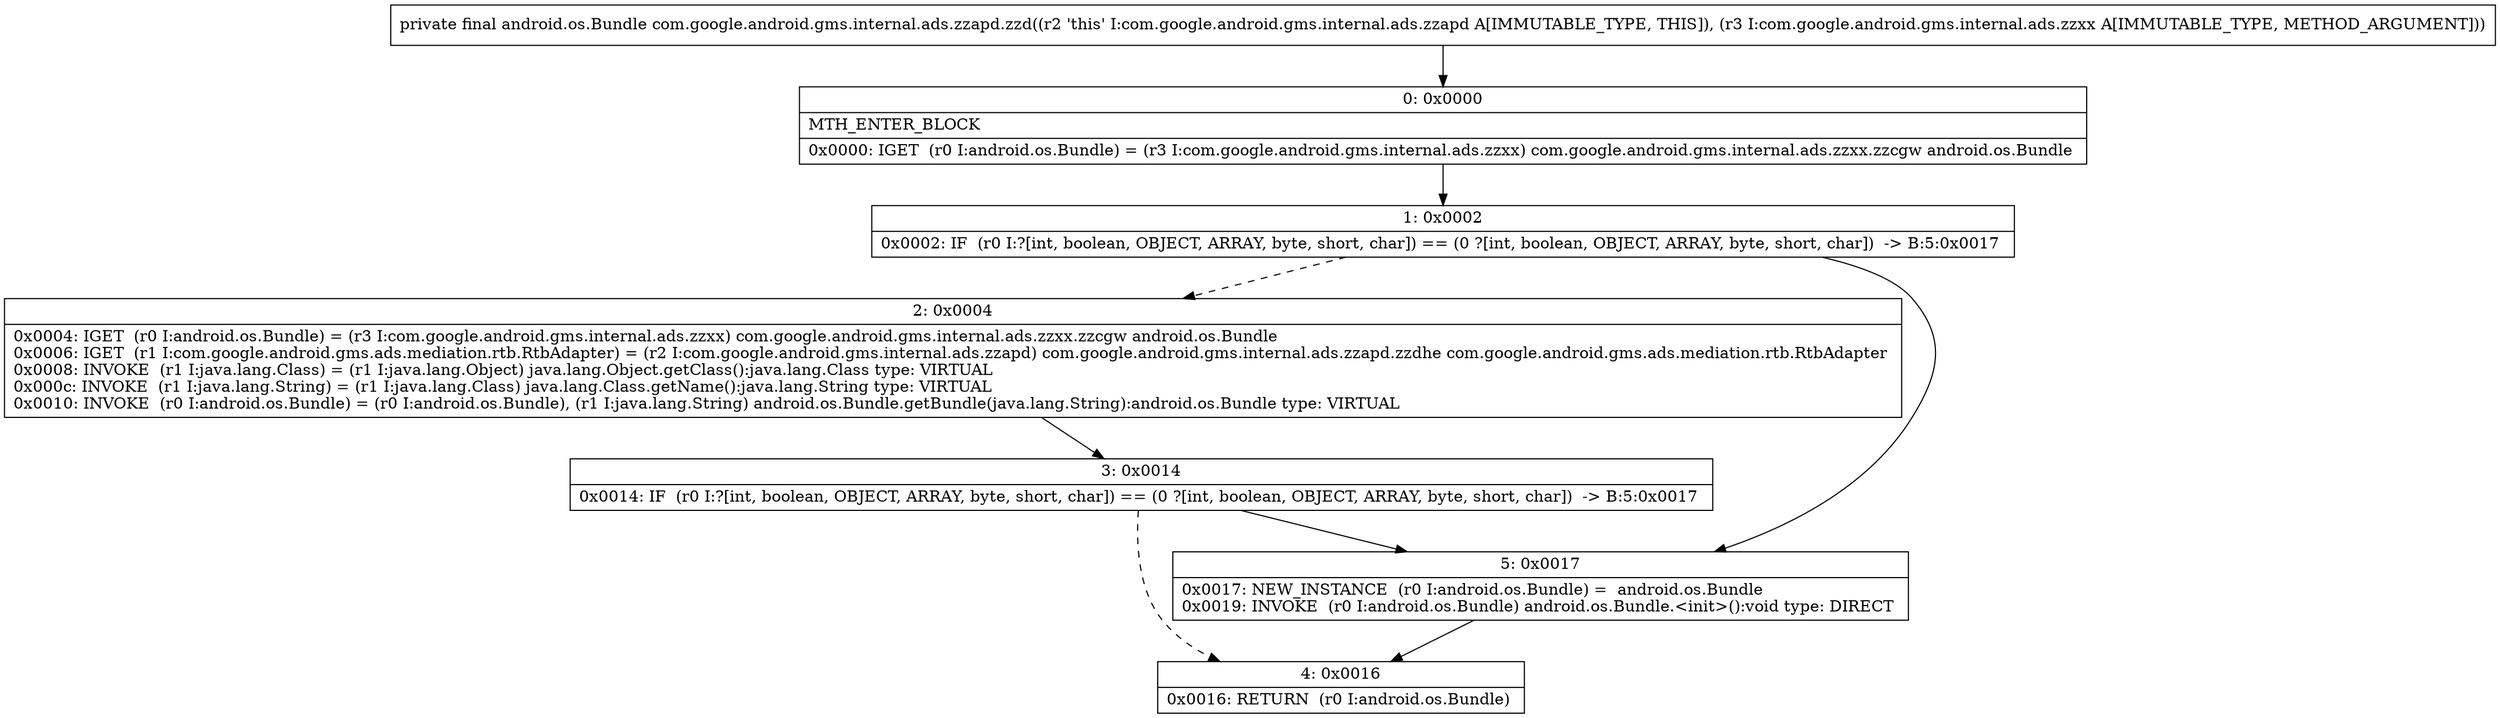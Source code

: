 digraph "CFG forcom.google.android.gms.internal.ads.zzapd.zzd(Lcom\/google\/android\/gms\/internal\/ads\/zzxx;)Landroid\/os\/Bundle;" {
Node_0 [shape=record,label="{0\:\ 0x0000|MTH_ENTER_BLOCK\l|0x0000: IGET  (r0 I:android.os.Bundle) = (r3 I:com.google.android.gms.internal.ads.zzxx) com.google.android.gms.internal.ads.zzxx.zzcgw android.os.Bundle \l}"];
Node_1 [shape=record,label="{1\:\ 0x0002|0x0002: IF  (r0 I:?[int, boolean, OBJECT, ARRAY, byte, short, char]) == (0 ?[int, boolean, OBJECT, ARRAY, byte, short, char])  \-\> B:5:0x0017 \l}"];
Node_2 [shape=record,label="{2\:\ 0x0004|0x0004: IGET  (r0 I:android.os.Bundle) = (r3 I:com.google.android.gms.internal.ads.zzxx) com.google.android.gms.internal.ads.zzxx.zzcgw android.os.Bundle \l0x0006: IGET  (r1 I:com.google.android.gms.ads.mediation.rtb.RtbAdapter) = (r2 I:com.google.android.gms.internal.ads.zzapd) com.google.android.gms.internal.ads.zzapd.zzdhe com.google.android.gms.ads.mediation.rtb.RtbAdapter \l0x0008: INVOKE  (r1 I:java.lang.Class) = (r1 I:java.lang.Object) java.lang.Object.getClass():java.lang.Class type: VIRTUAL \l0x000c: INVOKE  (r1 I:java.lang.String) = (r1 I:java.lang.Class) java.lang.Class.getName():java.lang.String type: VIRTUAL \l0x0010: INVOKE  (r0 I:android.os.Bundle) = (r0 I:android.os.Bundle), (r1 I:java.lang.String) android.os.Bundle.getBundle(java.lang.String):android.os.Bundle type: VIRTUAL \l}"];
Node_3 [shape=record,label="{3\:\ 0x0014|0x0014: IF  (r0 I:?[int, boolean, OBJECT, ARRAY, byte, short, char]) == (0 ?[int, boolean, OBJECT, ARRAY, byte, short, char])  \-\> B:5:0x0017 \l}"];
Node_4 [shape=record,label="{4\:\ 0x0016|0x0016: RETURN  (r0 I:android.os.Bundle) \l}"];
Node_5 [shape=record,label="{5\:\ 0x0017|0x0017: NEW_INSTANCE  (r0 I:android.os.Bundle) =  android.os.Bundle \l0x0019: INVOKE  (r0 I:android.os.Bundle) android.os.Bundle.\<init\>():void type: DIRECT \l}"];
MethodNode[shape=record,label="{private final android.os.Bundle com.google.android.gms.internal.ads.zzapd.zzd((r2 'this' I:com.google.android.gms.internal.ads.zzapd A[IMMUTABLE_TYPE, THIS]), (r3 I:com.google.android.gms.internal.ads.zzxx A[IMMUTABLE_TYPE, METHOD_ARGUMENT])) }"];
MethodNode -> Node_0;
Node_0 -> Node_1;
Node_1 -> Node_2[style=dashed];
Node_1 -> Node_5;
Node_2 -> Node_3;
Node_3 -> Node_4[style=dashed];
Node_3 -> Node_5;
Node_5 -> Node_4;
}

